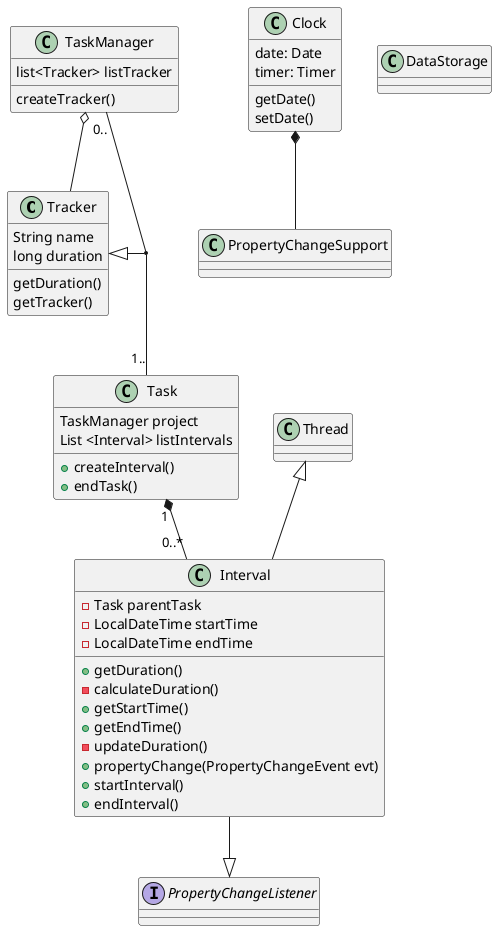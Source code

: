 @startuml
class Tracker{
String name
long duration
getDuration()
getTracker()
}

class TaskManager{
list<Tracker> listTracker
createTracker()
}

class Task{
TaskManager project
List <Interval> listIntervals
+createInterval()
+endTask()
}

class Interval{
-Task parentTask
-LocalDateTime startTime
-LocalDateTime endTime
+getDuration()
-calculateDuration()
+getStartTime()
+getEndTime()
-updateDuration()
+propertyChange(PropertyChangeEvent evt)
+startInterval()
+endInterval()
}

Interface PropertyChangeListener

Class PropertyChangeSupport

class Clock{
getDate()
setDate()
date: Date
timer: Timer
}

class DataStorage

class Thread

TaskManager"0.." -- "1.." Task
Tracker<|--(TaskManager, Task)
Task"1"*--"0..*"Interval
Interval--|>PropertyChangeListener
TaskManager o--Tracker
Clock*--PropertyChangeSupport
Thread <|-- Interval

@enduml